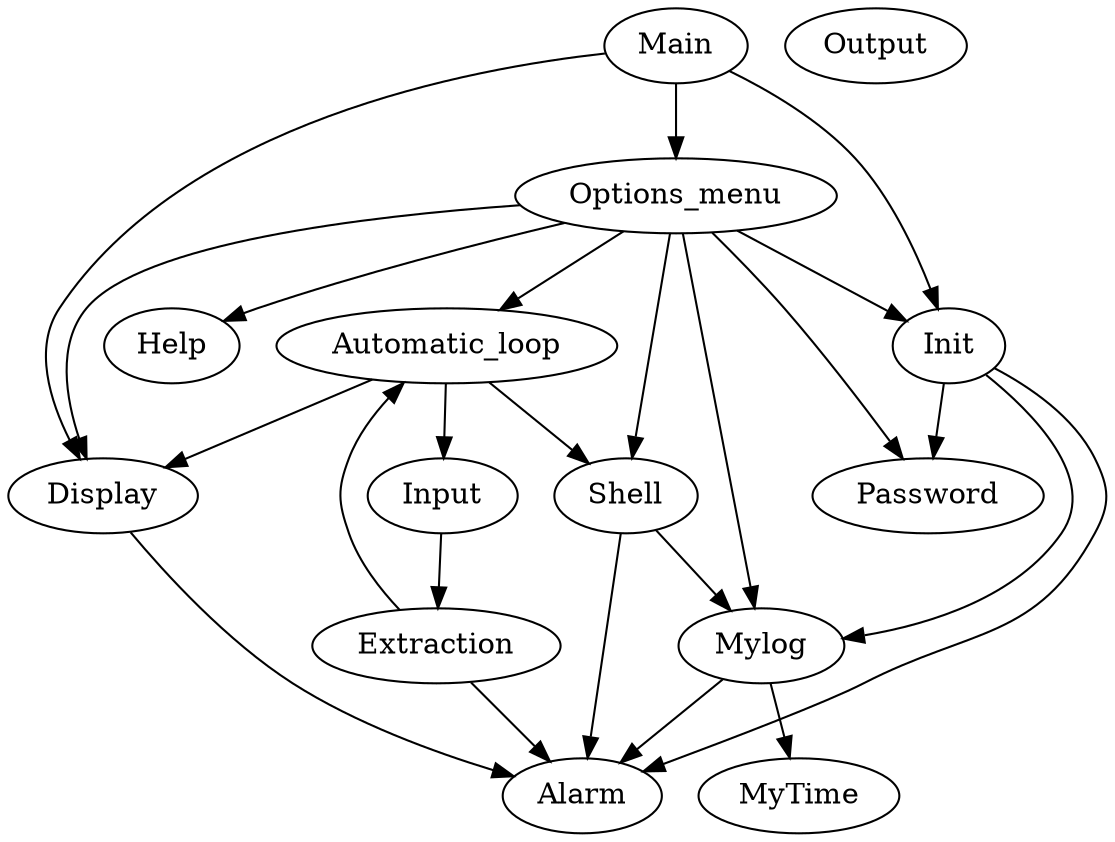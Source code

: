 digraph G
{
	Alarm;
	Automatic_loop;
	Display;
	Extraction;
	Help;
	Init;
	Input;
	Main;
	Mylog;
	MyTime;
	Options_menu;
	Output;
	Password;
	Shell;

	Automatic_loop -> {Shell; Display; Input;}
	Display -> Alarm;
	Extraction -> {Alarm; Automatic_loop;}
	Init -> {Alarm; Password; Mylog;}
	Input -> Extraction
	Main -> {Init; Display; Options_menu;}
	Mylog -> {MyTime; Alarm;}
	Options_menu -> {Password; Shell; Display; Automatic_loop; Init; Mylog; Help;}
	Shell -> {Alarm; Mylog;}
}